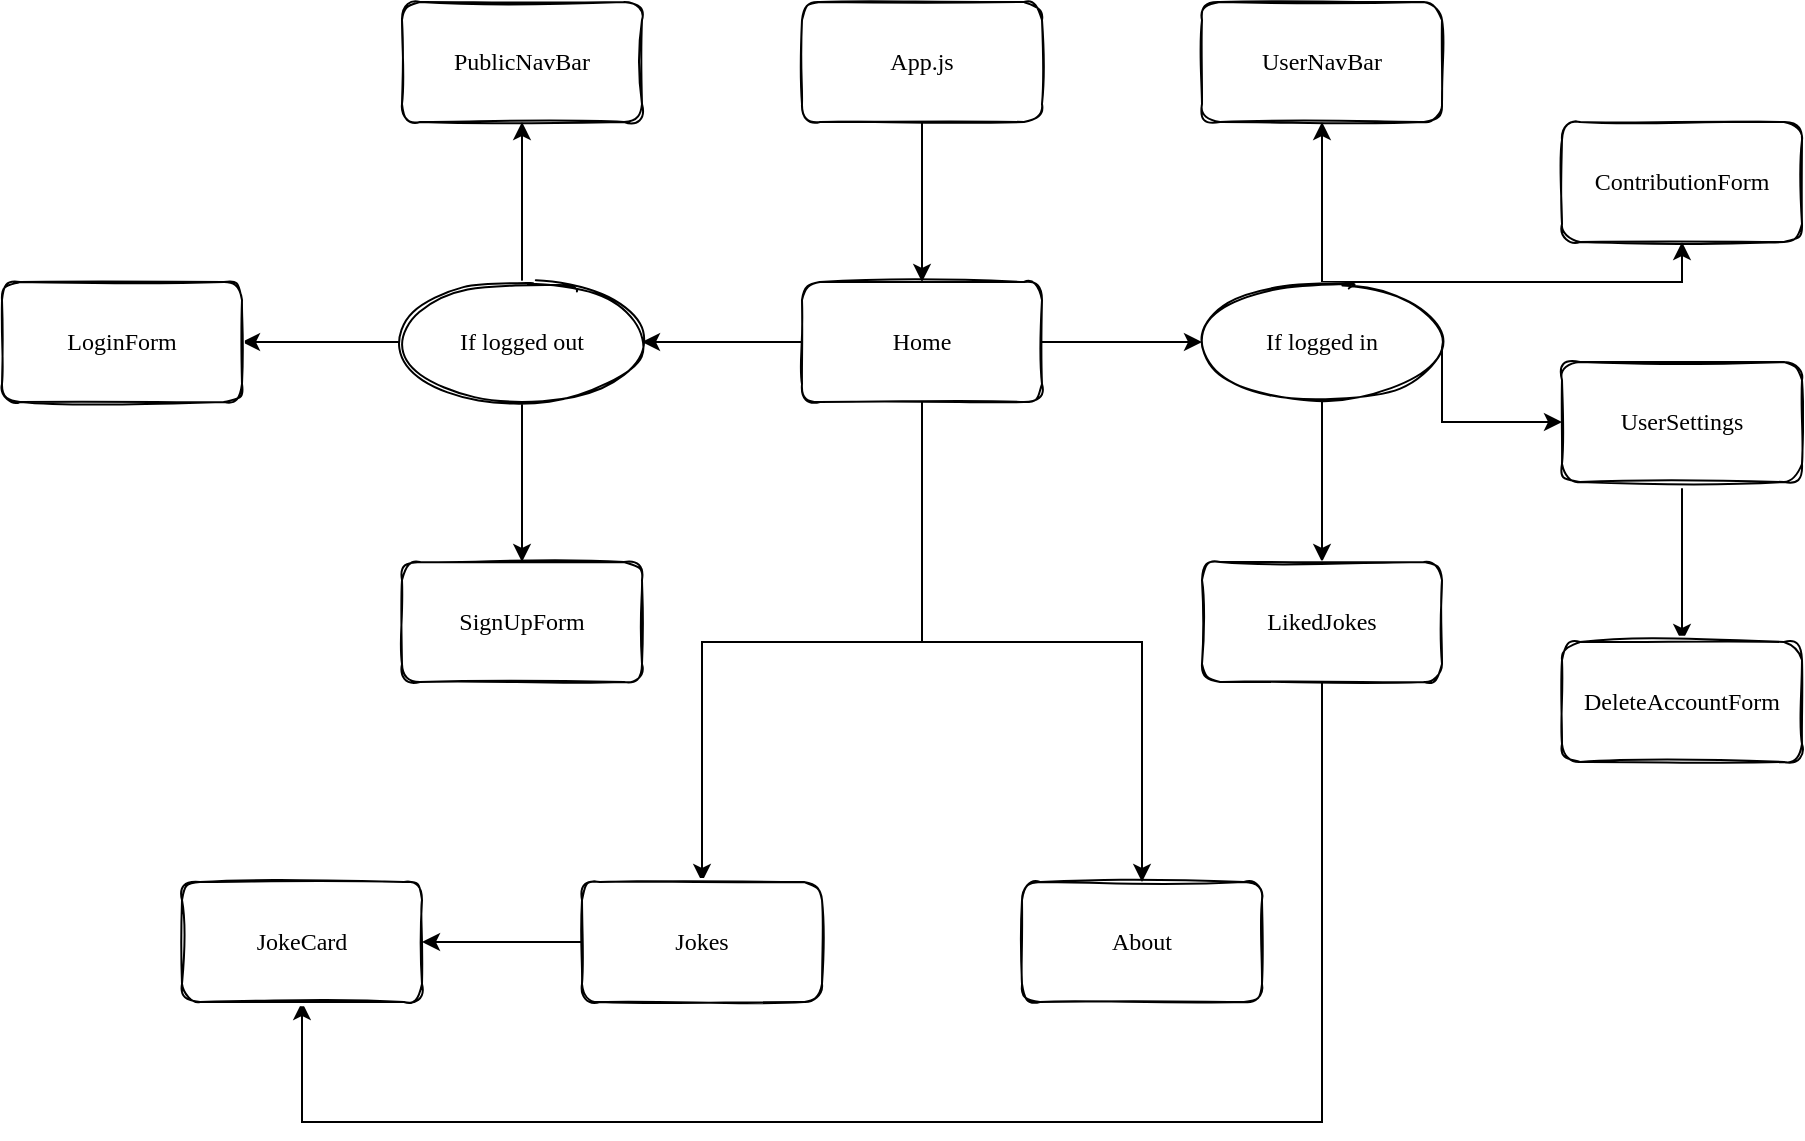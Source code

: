<mxfile version="15.9.6" type="device"><diagram id="cOIYiqj9oKA15FfcFj9o" name="Page-1"><mxGraphModel dx="1449" dy="453" grid="1" gridSize="10" guides="1" tooltips="1" connect="1" arrows="1" fold="1" page="1" pageScale="1" pageWidth="850" pageHeight="1100" math="0" shadow="0"><root><mxCell id="0"/><mxCell id="1" parent="0"/><mxCell id="Kqs7fXENg0E2DFKlGv2c-4" value="" style="edgeStyle=orthogonalEdgeStyle;rounded=0;orthogonalLoop=1;jettySize=auto;html=1;fontFamily=Comic Sans MS;" parent="1" source="Kqs7fXENg0E2DFKlGv2c-1" target="Kqs7fXENg0E2DFKlGv2c-3" edge="1"><mxGeometry relative="1" as="geometry"/></mxCell><mxCell id="Kqs7fXENg0E2DFKlGv2c-1" value="App.js" style="rounded=1;whiteSpace=wrap;html=1;sketch=1;fontFamily=Comic Sans MS;" parent="1" vertex="1"><mxGeometry x="220" y="30" width="120" height="60" as="geometry"/></mxCell><mxCell id="Kqs7fXENg0E2DFKlGv2c-6" value="" style="edgeStyle=orthogonalEdgeStyle;rounded=0;orthogonalLoop=1;jettySize=auto;html=1;fontFamily=Comic Sans MS;" parent="1" source="Kqs7fXENg0E2DFKlGv2c-3" target="Kqs7fXENg0E2DFKlGv2c-5" edge="1"><mxGeometry relative="1" as="geometry"/></mxCell><mxCell id="Kqs7fXENg0E2DFKlGv2c-10" value="" style="edgeStyle=orthogonalEdgeStyle;rounded=0;orthogonalLoop=1;jettySize=auto;html=1;fontFamily=Comic Sans MS;" parent="1" source="Kqs7fXENg0E2DFKlGv2c-3" target="Kqs7fXENg0E2DFKlGv2c-9" edge="1"><mxGeometry relative="1" as="geometry"/></mxCell><mxCell id="Kqs7fXENg0E2DFKlGv2c-14" value="" style="edgeStyle=orthogonalEdgeStyle;rounded=0;orthogonalLoop=1;jettySize=auto;html=1;fontFamily=Comic Sans MS;" parent="1" source="Kqs7fXENg0E2DFKlGv2c-3" target="Kqs7fXENg0E2DFKlGv2c-13" edge="1"><mxGeometry relative="1" as="geometry"/></mxCell><mxCell id="Kqs7fXENg0E2DFKlGv2c-24" value="" style="edgeStyle=orthogonalEdgeStyle;rounded=0;orthogonalLoop=1;jettySize=auto;html=1;fontFamily=Comic Sans MS;" parent="1" source="Kqs7fXENg0E2DFKlGv2c-3" target="Kqs7fXENg0E2DFKlGv2c-23" edge="1"><mxGeometry relative="1" as="geometry"/></mxCell><mxCell id="Kqs7fXENg0E2DFKlGv2c-3" value="Home" style="rounded=1;whiteSpace=wrap;html=1;sketch=1;fontFamily=Comic Sans MS;" parent="1" vertex="1"><mxGeometry x="220" y="170" width="120" height="60" as="geometry"/></mxCell><mxCell id="Kqs7fXENg0E2DFKlGv2c-8" value="" style="edgeStyle=orthogonalEdgeStyle;rounded=0;orthogonalLoop=1;jettySize=auto;html=1;fontFamily=Comic Sans MS;" parent="1" source="Kqs7fXENg0E2DFKlGv2c-5" target="Kqs7fXENg0E2DFKlGv2c-7" edge="1"><mxGeometry relative="1" as="geometry"/></mxCell><mxCell id="Kqs7fXENg0E2DFKlGv2c-20" value="" style="edgeStyle=orthogonalEdgeStyle;rounded=0;orthogonalLoop=1;jettySize=auto;html=1;fontFamily=Comic Sans MS;" parent="1" source="Kqs7fXENg0E2DFKlGv2c-5" target="Kqs7fXENg0E2DFKlGv2c-19" edge="1"><mxGeometry relative="1" as="geometry"><Array as="points"><mxPoint x="660" y="170"/></Array></mxGeometry></mxCell><mxCell id="Kqs7fXENg0E2DFKlGv2c-22" value="" style="edgeStyle=orthogonalEdgeStyle;rounded=0;orthogonalLoop=1;jettySize=auto;html=1;fontFamily=Comic Sans MS;" parent="1" source="Kqs7fXENg0E2DFKlGv2c-5" target="Kqs7fXENg0E2DFKlGv2c-21" edge="1"><mxGeometry relative="1" as="geometry"/></mxCell><mxCell id="BzAPDA6SmomrL7c9HE97-2" value="" style="edgeStyle=orthogonalEdgeStyle;rounded=0;orthogonalLoop=1;jettySize=auto;html=1;" edge="1" parent="1" source="Kqs7fXENg0E2DFKlGv2c-5" target="BzAPDA6SmomrL7c9HE97-1"><mxGeometry relative="1" as="geometry"><Array as="points"><mxPoint x="540" y="240"/></Array></mxGeometry></mxCell><mxCell id="Kqs7fXENg0E2DFKlGv2c-5" value="If logged in" style="ellipse;whiteSpace=wrap;html=1;fontFamily=Comic Sans MS;rounded=1;sketch=1;" parent="1" vertex="1"><mxGeometry x="420" y="170" width="120" height="60" as="geometry"/></mxCell><mxCell id="Kqs7fXENg0E2DFKlGv2c-7" value="UserNavBar" style="whiteSpace=wrap;html=1;fontFamily=Comic Sans MS;rounded=1;sketch=1;" parent="1" vertex="1"><mxGeometry x="420" y="30" width="120" height="60" as="geometry"/></mxCell><mxCell id="Kqs7fXENg0E2DFKlGv2c-12" value="" style="edgeStyle=orthogonalEdgeStyle;rounded=0;orthogonalLoop=1;jettySize=auto;html=1;fontFamily=Comic Sans MS;" parent="1" source="Kqs7fXENg0E2DFKlGv2c-9" target="Kqs7fXENg0E2DFKlGv2c-11" edge="1"><mxGeometry relative="1" as="geometry"/></mxCell><mxCell id="Kqs7fXENg0E2DFKlGv2c-16" value="" style="edgeStyle=orthogonalEdgeStyle;rounded=0;orthogonalLoop=1;jettySize=auto;html=1;fontFamily=Comic Sans MS;" parent="1" source="Kqs7fXENg0E2DFKlGv2c-9" target="Kqs7fXENg0E2DFKlGv2c-15" edge="1"><mxGeometry relative="1" as="geometry"/></mxCell><mxCell id="Kqs7fXENg0E2DFKlGv2c-18" value="" style="edgeStyle=orthogonalEdgeStyle;rounded=0;orthogonalLoop=1;jettySize=auto;html=1;fontFamily=Comic Sans MS;" parent="1" source="Kqs7fXENg0E2DFKlGv2c-9" target="Kqs7fXENg0E2DFKlGv2c-17" edge="1"><mxGeometry relative="1" as="geometry"/></mxCell><mxCell id="Kqs7fXENg0E2DFKlGv2c-9" value="If logged out" style="ellipse;whiteSpace=wrap;html=1;fontFamily=Comic Sans MS;rounded=1;sketch=1;" parent="1" vertex="1"><mxGeometry x="20" y="170" width="120" height="60" as="geometry"/></mxCell><mxCell id="Kqs7fXENg0E2DFKlGv2c-11" value="PublicNavBar" style="whiteSpace=wrap;html=1;fontFamily=Comic Sans MS;rounded=1;sketch=1;" parent="1" vertex="1"><mxGeometry x="20" y="30" width="120" height="60" as="geometry"/></mxCell><mxCell id="jbr2Y4iP6GIciwRbjBso-2" value="" style="edgeStyle=orthogonalEdgeStyle;rounded=0;orthogonalLoop=1;jettySize=auto;html=1;" parent="1" source="Kqs7fXENg0E2DFKlGv2c-13" target="jbr2Y4iP6GIciwRbjBso-1" edge="1"><mxGeometry relative="1" as="geometry"/></mxCell><mxCell id="Kqs7fXENg0E2DFKlGv2c-13" value="Jokes" style="rounded=1;whiteSpace=wrap;html=1;sketch=1;fontFamily=Comic Sans MS;" parent="1" vertex="1"><mxGeometry x="110" y="470" width="120" height="60" as="geometry"/></mxCell><mxCell id="Kqs7fXENg0E2DFKlGv2c-15" value="SignUpForm" style="whiteSpace=wrap;html=1;fontFamily=Comic Sans MS;rounded=1;sketch=1;" parent="1" vertex="1"><mxGeometry x="20" y="310" width="120" height="60" as="geometry"/></mxCell><mxCell id="Kqs7fXENg0E2DFKlGv2c-17" value="LoginForm" style="whiteSpace=wrap;html=1;fontFamily=Comic Sans MS;rounded=1;sketch=1;" parent="1" vertex="1"><mxGeometry x="-180" y="170" width="120" height="60" as="geometry"/></mxCell><mxCell id="Kqs7fXENg0E2DFKlGv2c-19" value="ContributionForm" style="whiteSpace=wrap;html=1;fontFamily=Comic Sans MS;rounded=1;sketch=1;" parent="1" vertex="1"><mxGeometry x="600" y="90" width="120" height="60" as="geometry"/></mxCell><mxCell id="jbr2Y4iP6GIciwRbjBso-4" value="" style="edgeStyle=orthogonalEdgeStyle;rounded=0;orthogonalLoop=1;jettySize=auto;html=1;entryX=0.5;entryY=1;entryDx=0;entryDy=0;" parent="1" source="Kqs7fXENg0E2DFKlGv2c-21" target="jbr2Y4iP6GIciwRbjBso-1" edge="1"><mxGeometry relative="1" as="geometry"><mxPoint x="-250" y="590" as="targetPoint"/><Array as="points"><mxPoint x="480" y="590"/><mxPoint x="-30" y="590"/></Array></mxGeometry></mxCell><mxCell id="Kqs7fXENg0E2DFKlGv2c-21" value="LikedJokes" style="whiteSpace=wrap;html=1;fontFamily=Comic Sans MS;rounded=1;sketch=1;" parent="1" vertex="1"><mxGeometry x="420" y="310" width="120" height="60" as="geometry"/></mxCell><mxCell id="Kqs7fXENg0E2DFKlGv2c-23" value="About" style="rounded=1;whiteSpace=wrap;html=1;sketch=1;fontFamily=Comic Sans MS;" parent="1" vertex="1"><mxGeometry x="330" y="470" width="120" height="60" as="geometry"/></mxCell><mxCell id="jbr2Y4iP6GIciwRbjBso-1" value="JokeCard" style="rounded=1;whiteSpace=wrap;html=1;sketch=1;fontFamily=Comic Sans MS;" parent="1" vertex="1"><mxGeometry x="-90" y="470" width="120" height="60" as="geometry"/></mxCell><mxCell id="BzAPDA6SmomrL7c9HE97-4" value="" style="edgeStyle=orthogonalEdgeStyle;rounded=0;orthogonalLoop=1;jettySize=auto;html=1;" edge="1" parent="1" source="BzAPDA6SmomrL7c9HE97-1" target="BzAPDA6SmomrL7c9HE97-3"><mxGeometry relative="1" as="geometry"/></mxCell><mxCell id="BzAPDA6SmomrL7c9HE97-1" value="UserSettings" style="whiteSpace=wrap;html=1;fontFamily=Comic Sans MS;rounded=1;sketch=1;" vertex="1" parent="1"><mxGeometry x="600" y="210" width="120" height="60" as="geometry"/></mxCell><mxCell id="BzAPDA6SmomrL7c9HE97-3" value="DeleteAccountForm" style="whiteSpace=wrap;html=1;fontFamily=Comic Sans MS;rounded=1;sketch=1;" vertex="1" parent="1"><mxGeometry x="600" y="350" width="120" height="60" as="geometry"/></mxCell></root></mxGraphModel></diagram></mxfile>